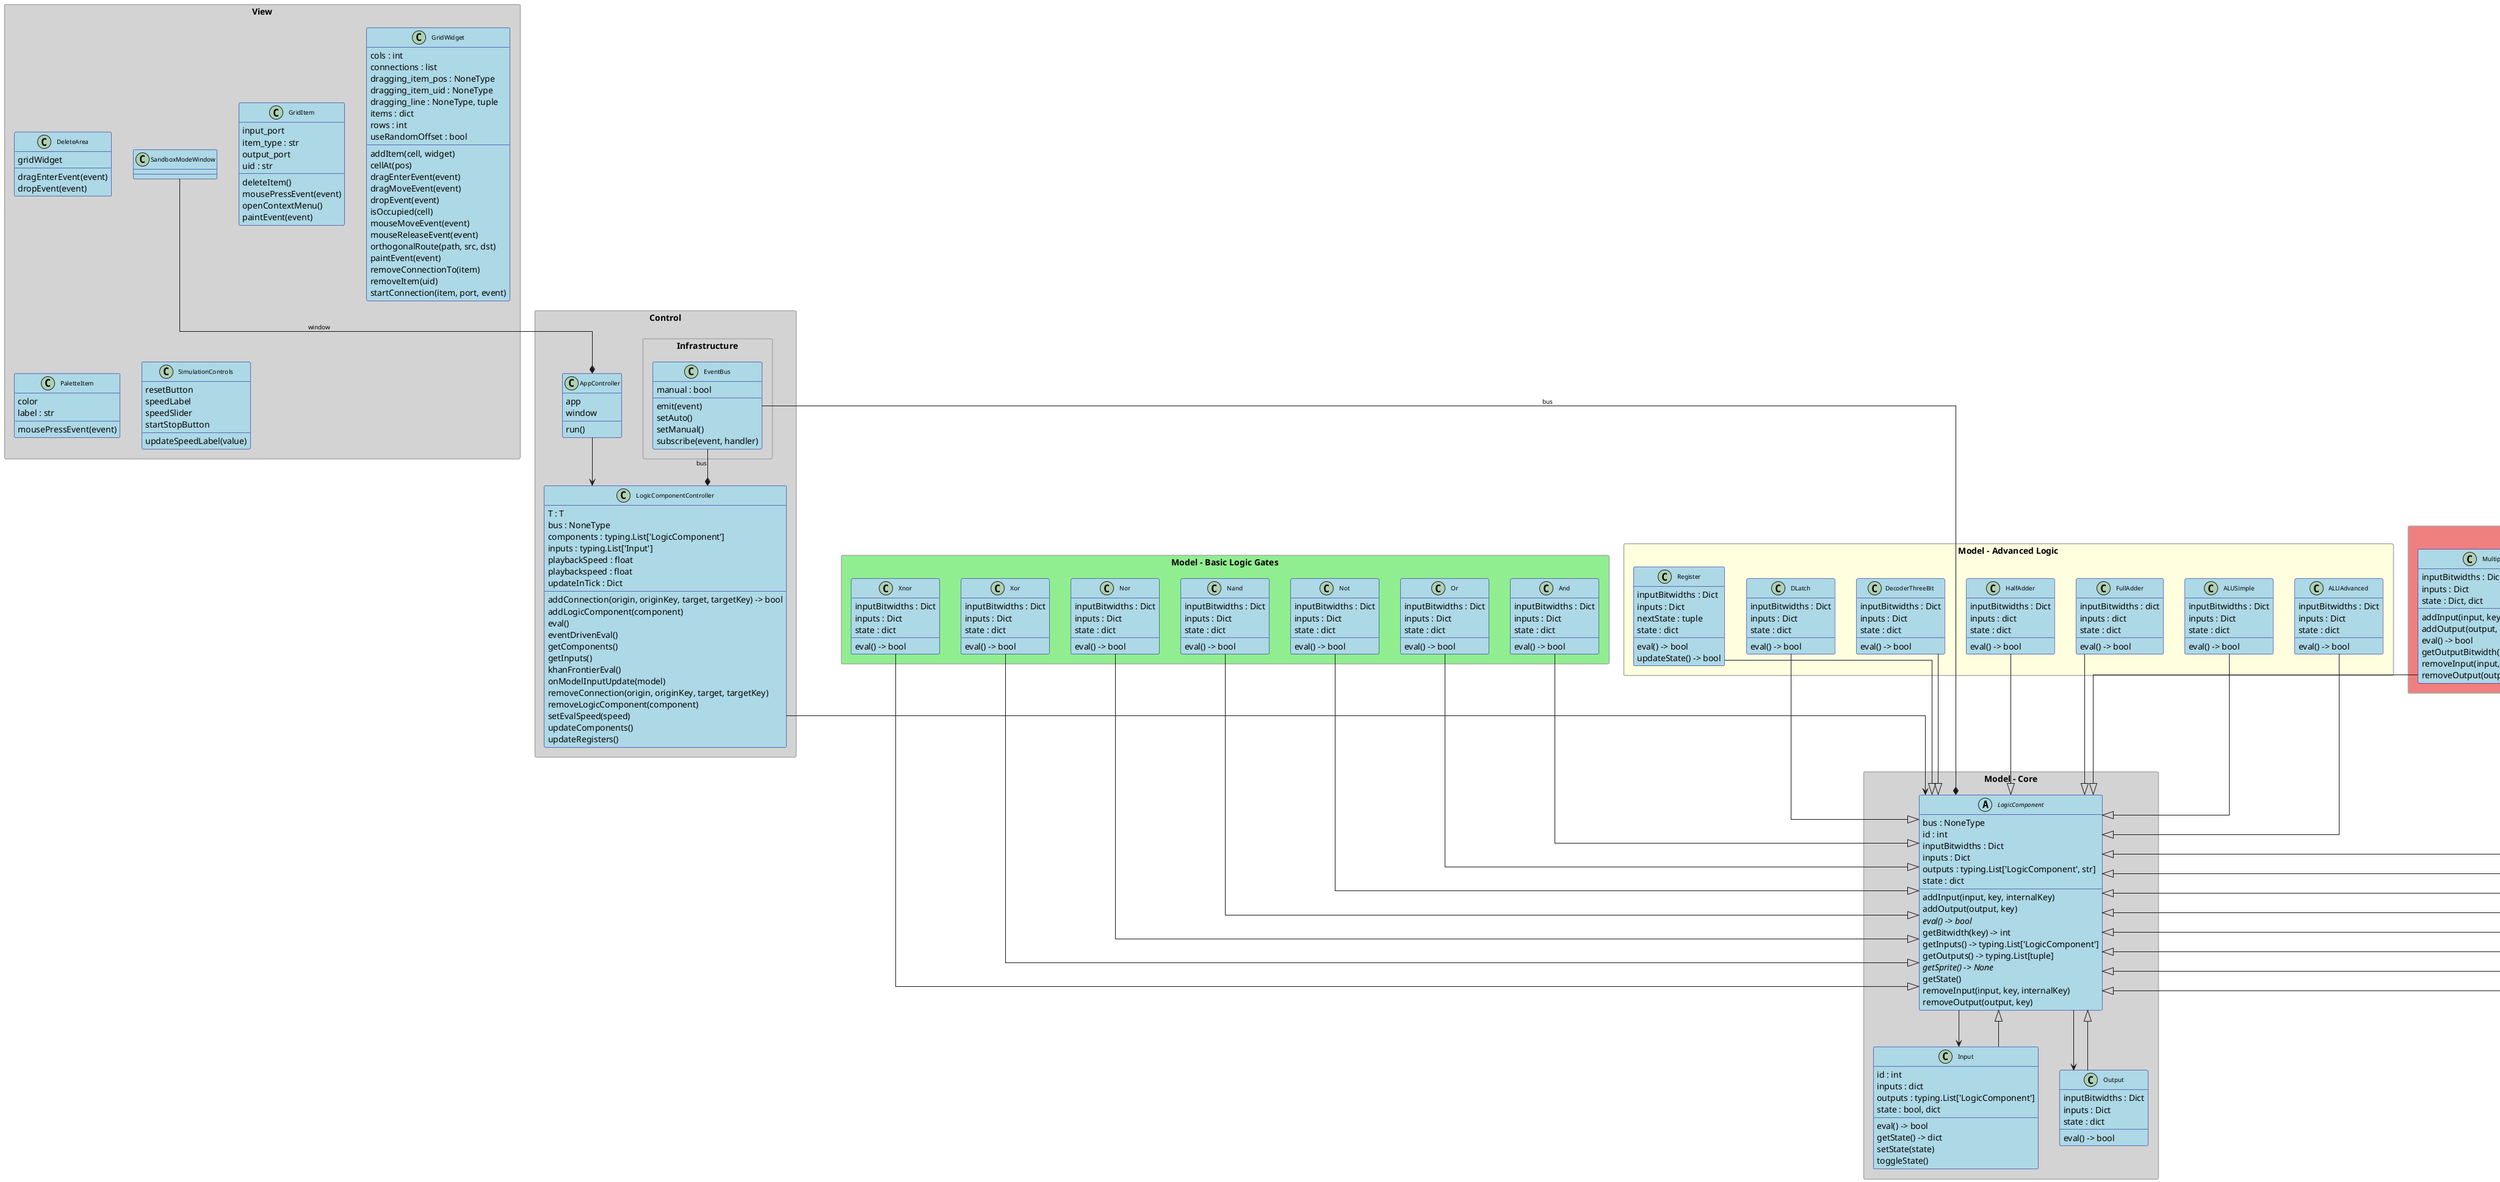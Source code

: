 @startuml classes_ICT-Project
set namespaceSeparator none
skinparam linetype ortho
skinparam classAttributeIconSize 0
skinparam classFontSize 10
skinparam classFontName "Courier New"
skinparam classArrowFontSize 10
skinparam packageStyle rectangle
skinparam class {
  BackgroundColor lightblue
  BorderColor darkblue
}
skinparam package {
  BackgroundColor lightgray
  BorderColor darkgray
}

' Layout directives for better organization
!define LAYOUT top to bottom direction

package "View" {
  class "DeleteArea" as src.view.DeleteArea.DeleteArea {
    gridWidget
    dragEnterEvent(event)
    dropEvent(event)
  }
  
  class "GridItem" as src.view.GridItem.GridItem {
    input_port
    item_type : str
    output_port
    uid : str
    deleteItem()
    mousePressEvent(event)
    openContextMenu()
    paintEvent(event)
  }
  
  class "GridWidget" as src.view.GridWidget.GridWidget {
    cols : int
    connections : list
    dragging_item_pos : NoneType
    dragging_item_uid : NoneType
    dragging_line : NoneType, tuple
    items : dict
    rows : int
    useRandomOffset : bool
    addItem(cell, widget)
    cellAt(pos)
    dragEnterEvent(event)
    dragMoveEvent(event)
    dropEvent(event)
    isOccupied(cell)
    mouseMoveEvent(event)
    mouseReleaseEvent(event)
    orthogonalRoute(path, src, dst)
    paintEvent(event)
    removeConnectionTo(item)
    removeItem(uid)
    startConnection(item, port, event)
  }
  
  class "PaletteItem" as src.view.PaletteItem.PaletteItem {
    color
    label : str
    mousePressEvent(event)
  }
  
  class "SandboxModeWindow" as src.view.SandboxModeWindow.SandboxModeWindow {
  }
  
  class "SimulationControls" as src.view.SimulationControls.SimulationControls {
    resetButton
    speedLabel
    speedSlider
    startStopButton
    updateSpeedLabel(value)
  }
}

package "Control" {

  package "Infrastructure" {
  class "EventBus" as src.infrastructure.eventBus.EventBus {
    manual : bool
    emit(event)
    setAuto()
    setManual()
    subscribe(event, handler)
  }
}

  class "AppController" as src.control.AppController.AppController {
    app
    window
    run()
  }
  
  class "LogicComponentController" as src.control.LogicComponentController.LogicComponentController {
    T : T
    bus : NoneType
    components : typing.List['LogicComponent']
    inputs : typing.List['Input']
    playbackSpeed : float
    playbackspeed : float
    updateInTick : Dict
    addConnection(origin, originKey, target, targetKey) -> bool
    addLogicComponent(component)
    eval()
    eventDrivenEval()
    getComponents()
    getInputs()
    khanFrontierEval()
    onModelInputUpdate(model)
    removeConnection(origin, originKey, target, targetKey)
    removeLogicComponent(component)
    setEvalSpeed(speed)
    updateComponents()
    updateRegisters()
  }
}

package "Model - Core" {
  abstract class "LogicComponent" as src.model.LogicComponent.LogicComponent {
    bus : NoneType
    id : int
    inputBitwidths : Dict
    inputs : Dict
    outputs : typing.List['LogicComponent', str]
    state : dict
    addInput(input, key, internalKey)
    addOutput(output, key)
    {abstract}eval() -> bool
    getBitwidth(key) -> int
    getInputs() -> typing.List['LogicComponent']
    getOutputs() -> typing.List[tuple]
    {abstract}getSprite() -> None
    getState()
    removeInput(input, key, internalKey)
    removeOutput(output, key)
  }
  
  class "Input" as src.model.Input.Input {
    id : int
    inputs : dict
    outputs : typing.List['LogicComponent']
    state : bool, dict
    eval() -> bool
    getState() -> dict
    setState(state)
    toggleState()
  }
  
  class "Output" as src.model.Output.Output {
    inputBitwidths : Dict
    inputs : Dict
    state : dict
    eval() -> bool
  }
}

package "Model - Basic Logic Gates" #lightgreen {
  class "And" as src.model.And.And {
    inputBitwidths : Dict
    inputs : Dict
    state : dict
    eval() -> bool
  }
  
  class "Or" as src.model.Or.Or {
    inputBitwidths : Dict
    inputs : Dict
    state : dict
    eval() -> bool
  }
  
  class "Not" as src.model.Not.Not {
    inputBitwidths : Dict
    inputs : Dict
    state : dict
    eval() -> bool
  }
  
  class "Nand" as src.model.Nand.Nand {
    inputBitwidths : Dict
    inputs : Dict
    state : dict
    eval() -> bool
  }
  
  class "Nor" as src.model.Nor.Nor {
    inputBitwidths : Dict
    inputs : Dict
    state : dict
    eval() -> bool
  }
  
  class "Xor" as src.model.Xor.Xor {
    inputBitwidths : Dict
    inputs : Dict
    state : dict
    eval() -> bool
  }
  
  class "Xnor" as src.model.Xnor.Xnor {
    inputBitwidths : Dict
    inputs : Dict
    state : dict
    eval() -> bool
  }
}

package "Model - Advanced Logic" #lightyellow {
  class "ALUAdvanced" as src.model.ALUAdvanced.ALUAdvanced {
    inputBitwidths : Dict
    inputs : Dict
    state : dict
    eval() -> bool
  }
  
  class "ALUSimple" as src.model.ALUSimple.ALUSimple {
    inputBitwidths : Dict
    inputs : Dict
    state : dict
    eval() -> bool
  }
  
  class "FullAdder" as src.model.FullAdder.FullAdder {
    inputBitwidths : dict
    inputs : dict
    state : dict
    eval() -> bool
  }
  
  class "HalfAdder" as src.model.HalfAdder.HalfAdder {
    inputBitwidths : Dict
    inputs : dict
    state : dict
    eval() -> bool
  }
  
  class "DecoderThreeBit" as src.model.DecoderThreeBit.DecoderThreeBit {
    inputBitwidths : Dict
    inputs : Dict
    state : dict
    eval() -> bool
  }
  
  class "DLatch" as src.model.DLatch.DLatch {
    inputBitwidths : Dict
    inputs : Dict
    state : dict
    eval() -> bool
  }
  
  class "Register" as src.model.Register.Register {
    inputBitwidths : Dict
    inputs : Dict
    nextState : tuple
    state : dict
    eval() -> bool
    updateState() -> bool
  }
}

package "Model - Data Processing" #lightcoral {
  class "Collector1to8" as src.model.Collector1to8.Collector1to8 {
    inputBitwidths : Dict
    inputs : Dict
    state : dict
    eval()
  }
  
  class "Collector8to32" as src.model.Collector8to32.Collector8to32 {
    inputBitwidths : Dict
    inputs : Dict
    state : dict
    eval()
  }
  
  class "Splitter32to8" as src.model.Splitter32to8.Splitter32to8 {
    inputBitwidths : Dict
    inputs : Dict
    state : dict
    eval()
  }
  
  class "Splitter8to1" as src.model.Splitter8to1.Splitter8to1 {
    inputBitwidths : Dict
    inputs : Dict
    state : dict
    eval()
  }
  
  class "ShiftLeft2" as src.model.ShiftLeft2.ShiftLeft2 {
    inputBitwidths : Dict
    inputs : Dict
    state : dict
    addInput(input, key, internalKey)
    addOutput(output, key)
    eval() -> bool
    removeInput(input, key, internalKey)
    removeOutput(output, key)
  }
  
  class "SignExtend" as src.model.SignExtend.SignExtend {
    inputBitwidths : Dict
    inputs : Dict
    state : dict
    eval() -> bool
  }
  
  class "Multiplexer2Inp" as src.model.Multiplexer.Multiplexer2Inp {
    inputBitwidths : Dict
    inputs : Dict
    state : Dict, dict
    addInput(input, key, internalKey)
    addOutput(output, key) -> bool
    eval() -> bool
    getOutputBitwidth() -> int
    removeInput(input, key, internalKey)
    removeOutput(output, key)
  }
  
  class "Multiplexer4Inp" as src.model.Multiplexer.Multiplexer4Inp {
    inputBitwidths : Dict
    inputs : Dict
    state : Dict, dict
    addInput(input, key, internalKey)
    addOutput(output, key) -> bool
    eval() -> bool
    getOutputBitwidth() -> int
    removeInput(input, key, internalKey)
    removeOutput(output, key)
  }
  
  class "Multiplexer8Inp" as src.model.Multiplexer.Multiplexer8Inp {
    inputBitwidths : Dict
    inputs : Dict
    state : Dict, dict
    addInput(input, key, internalKey)
    addOutput(output, key) -> bool
    eval() -> bool
    getOutputBitwidth() -> int
    removeInput(input, key, internalKey)
    removeOutput(output, key)
  }
}

' Inheritance Relationships
src.model.ALUAdvanced.ALUAdvanced --|> src.model.LogicComponent.LogicComponent
src.model.ALUSimple.ALUSimple --|> src.model.LogicComponent.LogicComponent
src.model.And.And --|> src.model.LogicComponent.LogicComponent
src.model.Or.Or --|> src.model.LogicComponent.LogicComponent
src.model.Not.Not --|> src.model.LogicComponent.LogicComponent
src.model.Nand.Nand --|> src.model.LogicComponent.LogicComponent
src.model.Nor.Nor --|> src.model.LogicComponent.LogicComponent
src.model.Xor.Xor --|> src.model.LogicComponent.LogicComponent
src.model.Xnor.Xnor --|> src.model.LogicComponent.LogicComponent
src.model.Collector1to8.Collector1to8 --|> src.model.LogicComponent.LogicComponent
src.model.Collector8to32.Collector8to32 --|> src.model.LogicComponent.LogicComponent
src.model.Splitter32to8.Splitter32to8 --|> src.model.LogicComponent.LogicComponent
src.model.Splitter8to1.Splitter8to1 --|> src.model.LogicComponent.LogicComponent
src.model.ShiftLeft2.ShiftLeft2 --|> src.model.LogicComponent.LogicComponent
src.model.SignExtend.SignExtend --|> src.model.LogicComponent.LogicComponent
src.model.Multiplexer.Multiplexer2Inp --|> src.model.LogicComponent.LogicComponent
src.model.Multiplexer.Multiplexer4Inp --|> src.model.LogicComponent.LogicComponent
src.model.Multiplexer.Multiplexer8Inp --|> src.model.LogicComponent.LogicComponent
src.model.DLatch.DLatch --|> src.model.LogicComponent.LogicComponent
src.model.DecoderThreeBit.DecoderThreeBit --|> src.model.LogicComponent.LogicComponent
src.model.FullAdder.FullAdder --|> src.model.LogicComponent.LogicComponent
src.model.HalfAdder.HalfAdder --|> src.model.LogicComponent.LogicComponent
src.model.Register.Register --|> src.model.LogicComponent.LogicComponent
src.model.Input.Input --|> src.model.LogicComponent.LogicComponent
src.model.Output.Output --|> src.model.LogicComponent.LogicComponent

' Composition/Aggregation Relationships
src.infrastructure.eventBus.EventBus --* src.control.LogicComponentController.LogicComponentController : bus
src.infrastructure.eventBus.EventBus --* src.model.LogicComponent.LogicComponent : bus
src.view.SandboxModeWindow.SandboxModeWindow --* src.control.AppController.AppController : window

' Layout hints for better organization
src.control.AppController.AppController -down-> src.control.LogicComponentController.LogicComponentController
src.control.LogicComponentController.LogicComponentController -down-> src.model.LogicComponent.LogicComponent
src.model.LogicComponent.LogicComponent -down-> src.model.Input.Input
src.model.LogicComponent.LogicComponent -down-> src.model.Output.Output
@enduml
